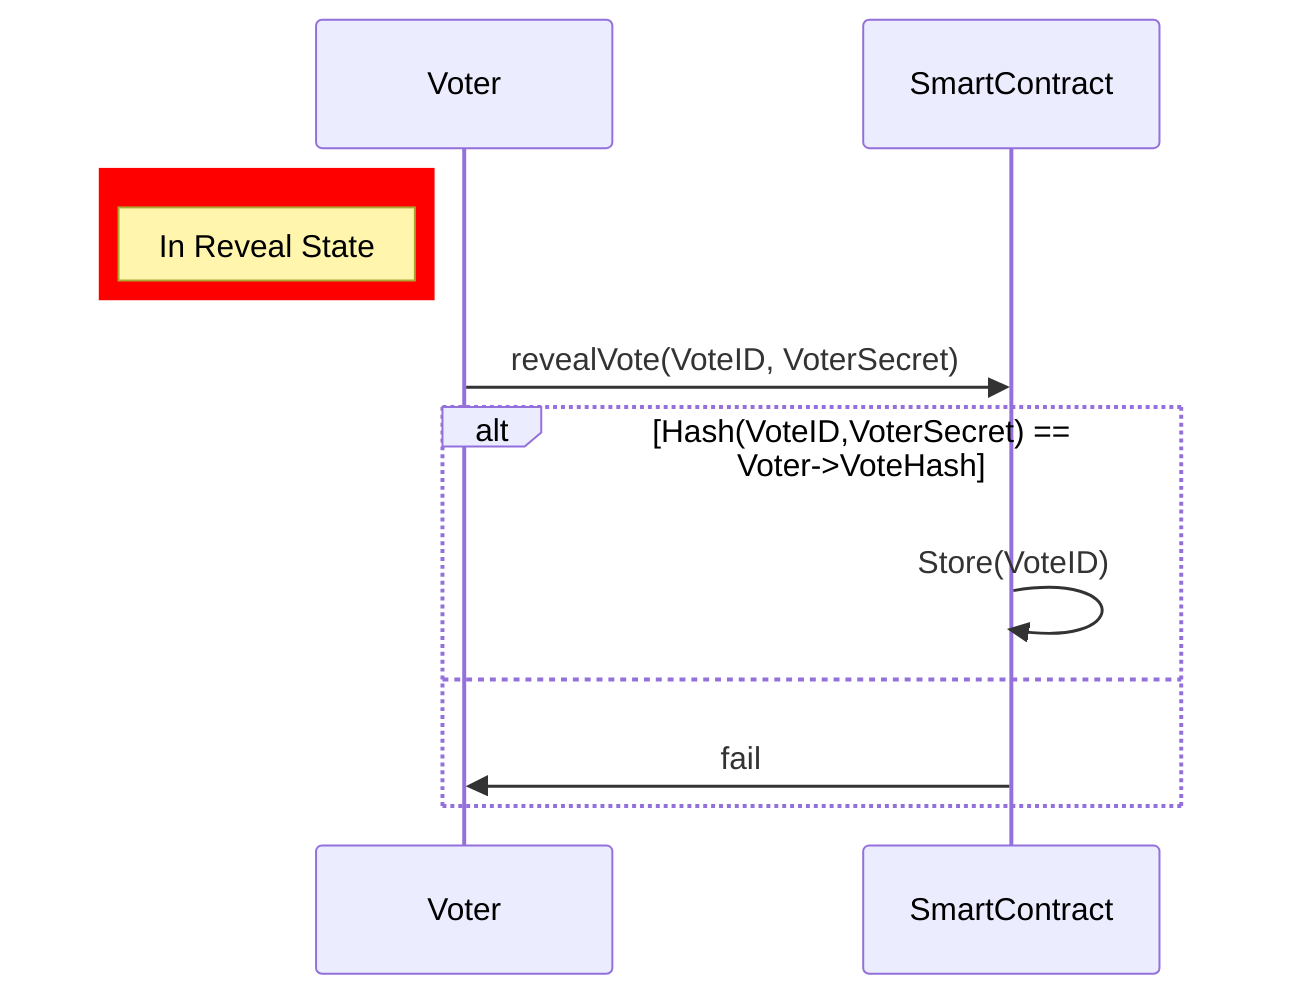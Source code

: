 sequenceDiagram
participant Voter
participant SC as SmartContract
rect rgb(255, 0, 0)
note left of Voter: In Reveal State
end
Voter->>SC: revealVote(VoteID, VoterSecret)
alt Hash(VoteID,VoterSecret) == Voter->VoteHash
SC->>SC: Store(VoteID)
else
SC->>Voter: fail
end